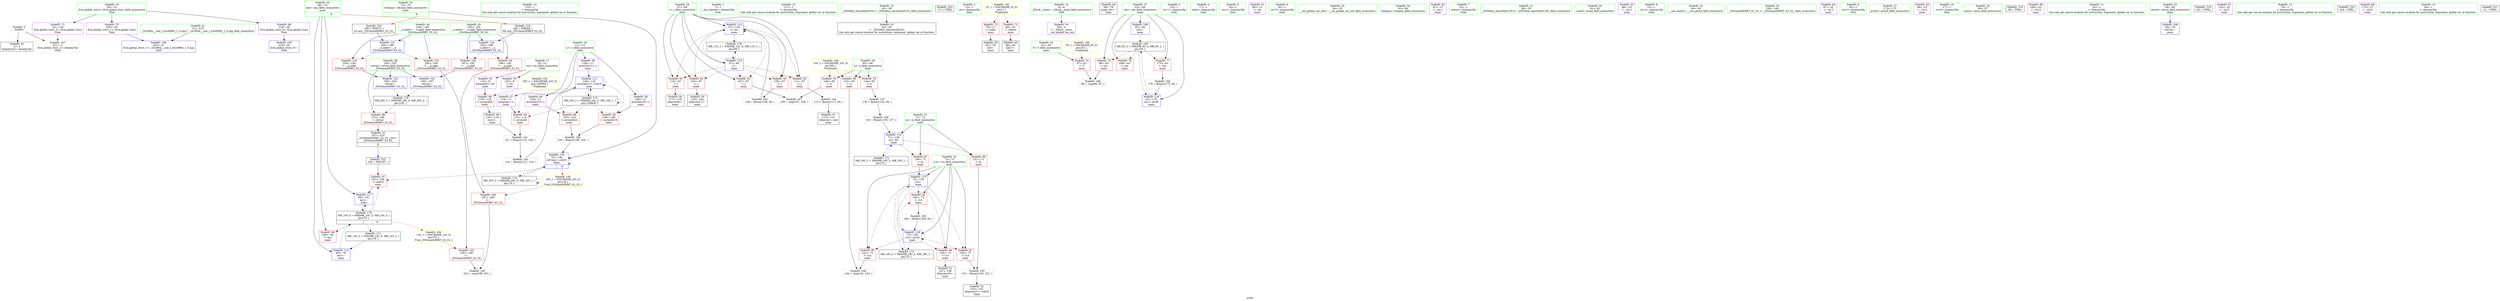 digraph "SVFG" {
	label="SVFG";

	Node0x5582c37e0be0 [shape=record,color=grey,label="{NodeID: 0\nNullPtr}"];
	Node0x5582c37e0be0 -> Node0x5582c37f88c0[style=solid];
	Node0x5582c37e0be0 -> Node0x5582c37f9750[style=solid];
	Node0x5582c37f8ed0 [shape=record,color=red,label="{NodeID: 97\n161\<--158\n\<--call24\nmain\n}"];
	Node0x5582c37f8ed0 -> Node0x5582c37fe770[style=solid];
	Node0x5582c37f6f00 [shape=record,color=green,label="{NodeID: 14\n123\<--1\n\<--dummyObj\nCan only get source location for instruction, argument, global var or function.}"];
	Node0x5582c37fc770 [shape=record,color=yellow,style=double,label="{NodeID: 194\n14V_1 = ENCHI(MR_14V_0)\npts\{70 \}\nFun[_ZSt3maxIiERKT_S2_S2_]}"];
	Node0x5582c37fc770 -> Node0x5582c37f93b0[style=dashed];
	Node0x5582c37f9ac0 [shape=record,color=blue,label="{NodeID: 111\n126\<--122\narrayidx12\<--sub10\nmain\n}"];
	Node0x5582c37f9ac0 -> Node0x5582c37fc340[style=dashed];
	Node0x5582c37f9ac0 -> Node0x5582c37fc4e0[style=dashed];
	Node0x5582c37f9ac0 -> Node0x5582c37f8e00[style=dashed];
	Node0x5582c37f9ac0 -> Node0x5582c37f9ac0[style=dashed];
	Node0x5582c37f9ac0 -> Node0x5582c3808ce0[style=dashed];
	Node0x5582c37f7c70 [shape=record,color=green,label="{NodeID: 28\n65\<--66\nn\<--n_field_insensitive\nmain\n}"];
	Node0x5582c37f7c70 -> Node0x5582c37fb710[style=solid];
	Node0x5582c37f7c70 -> Node0x5582c37fb7e0[style=solid];
	Node0x5582c37f7c70 -> Node0x5582c37fb8b0[style=solid];
	Node0x5582c37f88c0 [shape=record,color=black,label="{NodeID: 42\n2\<--3\ndummyVal\<--dummyVal\n}"];
	Node0x5582c38175a0 [shape=record,color=black,label="{NodeID: 222\n158 = PHI(187, )\n}"];
	Node0x5582c38175a0 -> Node0x5582c37f8ed0[style=solid];
	Node0x5582c37fa4a0 [shape=record,color=purple,label="{NodeID: 56\n118\<--8\narrayidx9\<--str\nmain\n}"];
	Node0x5582c37fa4a0 -> Node0x5582c37fc410[style=solid];
	Node0x5582c37fb030 [shape=record,color=purple,label="{NodeID: 70\n220\<--29\nllvm.global_ctors_1\<--llvm.global_ctors\nGlob }"];
	Node0x5582c37fb030 -> Node0x5582c37f9650[style=solid];
	Node0x5582c3801b60 [shape=record,color=grey,label="{NodeID: 167\n109 = cmp(107, 108, )\n}"];
	Node0x5582c37fbbf0 [shape=record,color=red,label="{NodeID: 84\n124\<--67\n\<--i\nmain\n}"];
	Node0x5582c37fbbf0 -> Node0x5582c37f9fc0[style=solid];
	Node0x5582c37f5f90 [shape=record,color=green,label="{NodeID: 1\n7\<--1\n__dso_handle\<--dummyObj\nGlob }"];
	Node0x5582c37f8fa0 [shape=record,color=red,label="{NodeID: 98\n210\<--190\n\<--retval\n_ZSt3maxIiERKT_S2_S2_\n}"];
	Node0x5582c37f8fa0 -> Node0x5582c37fa230[style=solid];
	Node0x5582c37f7000 [shape=record,color=green,label="{NodeID: 15\n137\<--1\n\<--dummyObj\nCan only get source location for instruction, argument, global var or function.}"];
	Node0x5582c37fc880 [shape=record,color=yellow,style=double,label="{NodeID: 195\n20V_1 = ENCHI(MR_20V_0)\npts\{76 \}\nFun[_ZSt3maxIiERKT_S2_S2_]}"];
	Node0x5582c37fc880 -> Node0x5582c37f9480[style=dashed];
	Node0x5582c37f9b90 [shape=record,color=blue,label="{NodeID: 112\n67\<--130\ni\<--inc\nmain\n}"];
	Node0x5582c37f9b90 -> Node0x5582c37fb980[style=dashed];
	Node0x5582c37f9b90 -> Node0x5582c37fba50[style=dashed];
	Node0x5582c37f9b90 -> Node0x5582c37fbb20[style=dashed];
	Node0x5582c37f9b90 -> Node0x5582c37fbbf0[style=dashed];
	Node0x5582c37f9b90 -> Node0x5582c37fbcc0[style=dashed];
	Node0x5582c37f9b90 -> Node0x5582c37f9b90[style=dashed];
	Node0x5582c37f9b90 -> Node0x5582c38073e0[style=dashed];
	Node0x5582c37f7d40 [shape=record,color=green,label="{NodeID: 29\n67\<--68\ni\<--i_field_insensitive\nmain\n}"];
	Node0x5582c37f7d40 -> Node0x5582c37fb980[style=solid];
	Node0x5582c37f7d40 -> Node0x5582c37fba50[style=solid];
	Node0x5582c37f7d40 -> Node0x5582c37fbb20[style=solid];
	Node0x5582c37f7d40 -> Node0x5582c37fbbf0[style=solid];
	Node0x5582c37f7d40 -> Node0x5582c37fbcc0[style=solid];
	Node0x5582c37f7d40 -> Node0x5582c37f99f0[style=solid];
	Node0x5582c37f7d40 -> Node0x5582c37f9b90[style=solid];
	Node0x5582c37f89c0 [shape=record,color=black,label="{NodeID: 43\n42\<--43\n\<--_ZNSt8ios_base4InitD1Ev\nCan only get source location for instruction, argument, global var or function.}"];
	Node0x5582c3817790 [shape=record,color=black,label="{NodeID: 223\n171 = PHI()\n}"];
	Node0x5582c37fa570 [shape=record,color=purple,label="{NodeID: 57\n114\<--11\narrayidx\<--s\nmain\n}"];
	Node0x5582c37fa570 -> Node0x5582c37fc340[style=solid];
	Node0x5582c37fb130 [shape=record,color=purple,label="{NodeID: 71\n221\<--29\nllvm.global_ctors_2\<--llvm.global_ctors\nGlob }"];
	Node0x5582c37fb130 -> Node0x5582c37f9750[style=solid];
	Node0x5582c3801ce0 [shape=record,color=grey,label="{NodeID: 168\n144 = cmp(142, 143, )\n}"];
	Node0x5582c37fbcc0 [shape=record,color=red,label="{NodeID: 85\n129\<--67\n\<--i\nmain\n}"];
	Node0x5582c37fbcc0 -> Node0x5582c3801560[style=solid];
	Node0x5582c37f6020 [shape=record,color=green,label="{NodeID: 2\n13\<--1\n.str\<--dummyObj\nGlob }"];
	Node0x5582c380afe0 [shape=record,color=yellow,style=double,label="{NodeID: 182\n2V_1 = ENCHI(MR_2V_0)\npts\{1 \}\nFun[main]}"];
	Node0x5582c380afe0 -> Node0x5582c37fb230[style=dashed];
	Node0x5582c380afe0 -> Node0x5582c37fb300[style=dashed];
	Node0x5582c37f9070 [shape=record,color=red,label="{NodeID: 99\n198\<--192\n\<--__a.addr\n_ZSt3maxIiERKT_S2_S2_\n}"];
	Node0x5582c37f9070 -> Node0x5582c37f93b0[style=solid];
	Node0x5582c37f7100 [shape=record,color=green,label="{NodeID: 16\n4\<--6\n_ZStL8__ioinit\<--_ZStL8__ioinit_field_insensitive\nGlob }"];
	Node0x5582c37f7100 -> Node0x5582c37fa300[style=solid];
	Node0x5582c37f9c60 [shape=record,color=blue,label="{NodeID: 113\n69\<--78\nans\<--\nmain\n}"];
	Node0x5582c37f9c60 -> Node0x5582c380a0e0[style=dashed];
	Node0x5582c37f7e10 [shape=record,color=green,label="{NodeID: 30\n69\<--70\nans\<--ans_field_insensitive\nmain\n|{|<s3>8}}"];
	Node0x5582c37f7e10 -> Node0x5582c37fbd90[style=solid];
	Node0x5582c37f7e10 -> Node0x5582c37f9c60[style=solid];
	Node0x5582c37f7e10 -> Node0x5582c37fe770[style=solid];
	Node0x5582c37f7e10:s3 -> Node0x5582c3817860[style=solid,color=red];
	Node0x5582c37f8ac0 [shape=record,color=black,label="{NodeID: 44\n58\<--78\nmain_ret\<--\nmain\n}"];
	Node0x5582c3817860 [shape=record,color=black,label="{NodeID: 224\n188 = PHI(69, )\n0th arg _ZSt3maxIiERKT_S2_S2_ }"];
	Node0x5582c3817860 -> Node0x5582c37fe9e0[style=solid];
	Node0x5582c37fa640 [shape=record,color=purple,label="{NodeID: 58\n126\<--11\narrayidx12\<--s\nmain\n}"];
	Node0x5582c37fa640 -> Node0x5582c37f9ac0[style=solid];
	Node0x5582c3800960 [shape=record,color=grey,label="{NodeID: 155\n152 = Binary(150, 151, )\n}"];
	Node0x5582c3800960 -> Node0x5582c37fa160[style=solid];
	Node0x5582c37fb230 [shape=record,color=red,label="{NodeID: 72\n79\<--17\n\<--stdin\nmain\n}"];
	Node0x5582c37fb230 -> Node0x5582c37f8b90[style=solid];
	Node0x5582c3806ee0 [shape=record,color=black,label="{NodeID: 169\nMR_8V_3 = PHI(MR_8V_4, MR_8V_2, )\npts\{64 \}\n}"];
	Node0x5582c3806ee0 -> Node0x5582c37fb4a0[style=dashed];
	Node0x5582c3806ee0 -> Node0x5582c37fb570[style=dashed];
	Node0x5582c3806ee0 -> Node0x5582c37fb640[style=dashed];
	Node0x5582c3806ee0 -> Node0x5582c37fe910[style=dashed];
	Node0x5582c37fbd90 [shape=record,color=red,label="{NodeID: 86\n169\<--69\n\<--ans\nmain\n}"];
	Node0x5582c37f60b0 [shape=record,color=green,label="{NodeID: 3\n15\<--1\n.str.1\<--dummyObj\nGlob }"];
	Node0x5582c37f9140 [shape=record,color=red,label="{NodeID: 100\n207\<--192\n\<--__a.addr\n_ZSt3maxIiERKT_S2_S2_\n}"];
	Node0x5582c37f9140 -> Node0x5582c37fec50[style=solid];
	Node0x5582c37f7200 [shape=record,color=green,label="{NodeID: 17\n8\<--10\nstr\<--str_field_insensitive\nGlob }"];
	Node0x5582c37f7200 -> Node0x5582c37fa3d0[style=solid];
	Node0x5582c37f7200 -> Node0x5582c37fa4a0[style=solid];
	Node0x5582c37f9d30 [shape=record,color=blue,label="{NodeID: 114\n71\<--136\nm\<--div\nmain\n}"];
	Node0x5582c37f9d30 -> Node0x5582c37fbe60[style=dashed];
	Node0x5582c37f9d30 -> Node0x5582c37fbf30[style=dashed];
	Node0x5582c37f9d30 -> Node0x5582c3807de0[style=dashed];
	Node0x5582c37f7ee0 [shape=record,color=green,label="{NodeID: 31\n71\<--72\nm\<--m_field_insensitive\nmain\n}"];
	Node0x5582c37f7ee0 -> Node0x5582c37fbe60[style=solid];
	Node0x5582c37f7ee0 -> Node0x5582c37fbf30[style=solid];
	Node0x5582c37f7ee0 -> Node0x5582c37f9d30[style=solid];
	Node0x5582c37f8b90 [shape=record,color=black,label="{NodeID: 45\n82\<--79\ncall\<--\nmain\n}"];
	Node0x5582c3817990 [shape=record,color=black,label="{NodeID: 225\n189 = PHI(75, )\n1st arg _ZSt3maxIiERKT_S2_S2_ }"];
	Node0x5582c3817990 -> Node0x5582c37feab0[style=solid];
	Node0x5582c37fa710 [shape=record,color=purple,label="{NodeID: 59\n148\<--11\narrayidx19\<--s\nmain\n}"];
	Node0x5582c37fa710 -> Node0x5582c37fc4e0[style=solid];
	Node0x5582c3800ae0 [shape=record,color=grey,label="{NodeID: 156\n136 = Binary(135, 137, )\n}"];
	Node0x5582c3800ae0 -> Node0x5582c37f9d30[style=solid];
	Node0x5582c37fb300 [shape=record,color=red,label="{NodeID: 73\n85\<--22\n\<--stdout\nmain\n}"];
	Node0x5582c37fb300 -> Node0x5582c37f8c60[style=solid];
	Node0x5582c38073e0 [shape=record,color=black,label="{NodeID: 170\nMR_12V_2 = PHI(MR_12V_4, MR_12V_1, )\npts\{68 \}\n}"];
	Node0x5582c38073e0 -> Node0x5582c37f99f0[style=dashed];
	Node0x5582c37fbe60 [shape=record,color=red,label="{NodeID: 87\n139\<--71\n\<--m\nmain\n}"];
	Node0x5582c37fbe60 -> Node0x5582c37fe5d0[style=solid];
	Node0x5582c37f6140 [shape=record,color=green,label="{NodeID: 4\n17\<--1\nstdin\<--dummyObj\nGlob }"];
	Node0x5582c380bbe0 [shape=record,color=yellow,style=double,label="{NodeID: 184\n6V_1 = ENCHI(MR_6V_0)\npts\{62 \}\nFun[main]}"];
	Node0x5582c380bbe0 -> Node0x5582c37fb3d0[style=dashed];
	Node0x5582c37f9210 [shape=record,color=red,label="{NodeID: 101\n200\<--194\n\<--__b.addr\n_ZSt3maxIiERKT_S2_S2_\n}"];
	Node0x5582c37f9210 -> Node0x5582c37f9480[style=solid];
	Node0x5582c37f7300 [shape=record,color=green,label="{NodeID: 18\n11\<--12\ns\<--s_field_insensitive\nGlob }"];
	Node0x5582c37f7300 -> Node0x5582c37fa570[style=solid];
	Node0x5582c37f7300 -> Node0x5582c37fa640[style=solid];
	Node0x5582c37f7300 -> Node0x5582c37fa710[style=solid];
	Node0x5582c37f7300 -> Node0x5582c37fa7e0[style=solid];
	Node0x5582c37fe5d0 [shape=record,color=blue,label="{NodeID: 115\n73\<--139\ni14\<--\nmain\n}"];
	Node0x5582c37fe5d0 -> Node0x5582c37fc000[style=dashed];
	Node0x5582c37fe5d0 -> Node0x5582c37fc0d0[style=dashed];
	Node0x5582c37fe5d0 -> Node0x5582c37fc1a0[style=dashed];
	Node0x5582c37fe5d0 -> Node0x5582c37fc270[style=dashed];
	Node0x5582c37fe5d0 -> Node0x5582c37fe840[style=dashed];
	Node0x5582c37fe5d0 -> Node0x5582c38082e0[style=dashed];
	Node0x5582c37f7fb0 [shape=record,color=green,label="{NodeID: 32\n73\<--74\ni14\<--i14_field_insensitive\nmain\n}"];
	Node0x5582c37f7fb0 -> Node0x5582c37fc000[style=solid];
	Node0x5582c37f7fb0 -> Node0x5582c37fc0d0[style=solid];
	Node0x5582c37f7fb0 -> Node0x5582c37fc1a0[style=solid];
	Node0x5582c37f7fb0 -> Node0x5582c37fc270[style=solid];
	Node0x5582c37f7fb0 -> Node0x5582c37fe5d0[style=solid];
	Node0x5582c37f7fb0 -> Node0x5582c37fe840[style=solid];
	Node0x5582c37f8c60 [shape=record,color=black,label="{NodeID: 46\n88\<--85\ncall1\<--\nmain\n}"];
	Node0x5582c37fa7e0 [shape=record,color=purple,label="{NodeID: 60\n154\<--11\narrayidx22\<--s\nmain\n}"];
	Node0x5582c37fa7e0 -> Node0x5582c37f8e00[style=solid];
	Node0x5582c3800c60 [shape=record,color=grey,label="{NodeID: 157\n135 = Binary(134, 94, )\n}"];
	Node0x5582c3800c60 -> Node0x5582c3800ae0[style=solid];
	Node0x5582c37fb3d0 [shape=record,color=red,label="{NodeID: 74\n97\<--61\n\<--T\nmain\n}"];
	Node0x5582c37fb3d0 -> Node0x5582c38019e0[style=solid];
	Node0x5582c38078e0 [shape=record,color=black,label="{NodeID: 171\nMR_14V_2 = PHI(MR_14V_4, MR_14V_1, )\npts\{70 \}\n}"];
	Node0x5582c38078e0 -> Node0x5582c37f9c60[style=dashed];
	Node0x5582c37fbf30 [shape=record,color=red,label="{NodeID: 88\n151\<--71\n\<--m\nmain\n}"];
	Node0x5582c37fbf30 -> Node0x5582c3800960[style=solid];
	Node0x5582c37f6980 [shape=record,color=green,label="{NodeID: 5\n18\<--1\n.str.2\<--dummyObj\nGlob }"];
	Node0x5582c37f92e0 [shape=record,color=red,label="{NodeID: 102\n204\<--194\n\<--__b.addr\n_ZSt3maxIiERKT_S2_S2_\n}"];
	Node0x5582c37f92e0 -> Node0x5582c37feb80[style=solid];
	Node0x5582c37f7400 [shape=record,color=green,label="{NodeID: 19\n29\<--33\nllvm.global_ctors\<--llvm.global_ctors_field_insensitive\nGlob }"];
	Node0x5582c37f7400 -> Node0x5582c37faf30[style=solid];
	Node0x5582c37f7400 -> Node0x5582c37fb030[style=solid];
	Node0x5582c37f7400 -> Node0x5582c37fb130[style=solid];
	Node0x5582c37fe6a0 [shape=record,color=blue,label="{NodeID: 116\n75\<--156\nref.tmp\<--sub23\nmain\n|{|<s3>8}}"];
	Node0x5582c37fe6a0 -> Node0x5582c37f8ed0[style=dashed];
	Node0x5582c37fe6a0 -> Node0x5582c37fe6a0[style=dashed];
	Node0x5582c37fe6a0 -> Node0x5582c38087e0[style=dashed];
	Node0x5582c37fe6a0:s3 -> Node0x5582c37fc880[style=dashed,color=red];
	Node0x5582c37f8080 [shape=record,color=green,label="{NodeID: 33\n75\<--76\nref.tmp\<--ref.tmp_field_insensitive\nmain\n|{|<s1>8}}"];
	Node0x5582c37f8080 -> Node0x5582c37fe6a0[style=solid];
	Node0x5582c37f8080:s1 -> Node0x5582c3817990[style=solid,color=red];
	Node0x5582c37f8d30 [shape=record,color=black,label="{NodeID: 47\n113\<--112\nidxprom\<--sub\nmain\n}"];
	Node0x5582c37fa8b0 [shape=record,color=purple,label="{NodeID: 61\n80\<--13\n\<--.str\nmain\n}"];
	Node0x5582c3800de0 [shape=record,color=grey,label="{NodeID: 158\n156 = Binary(149, 155, )\n}"];
	Node0x5582c3800de0 -> Node0x5582c37fe6a0[style=solid];
	Node0x5582c37fb4a0 [shape=record,color=red,label="{NodeID: 75\n96\<--63\n\<--cas\nmain\n}"];
	Node0x5582c37fb4a0 -> Node0x5582c38019e0[style=solid];
	Node0x5582c3807de0 [shape=record,color=black,label="{NodeID: 172\nMR_16V_2 = PHI(MR_16V_3, MR_16V_1, )\npts\{72 \}\n}"];
	Node0x5582c3807de0 -> Node0x5582c37f9d30[style=dashed];
	Node0x5582c37fc000 [shape=record,color=red,label="{NodeID: 89\n142\<--73\n\<--i14\nmain\n}"];
	Node0x5582c37fc000 -> Node0x5582c3801ce0[style=solid];
	Node0x5582c37f6a10 [shape=record,color=green,label="{NodeID: 6\n20\<--1\n.str.3\<--dummyObj\nGlob }"];
	Node0x5582c380bda0 [shape=record,color=yellow,style=double,label="{NodeID: 186\n10V_1 = ENCHI(MR_10V_0)\npts\{66 \}\nFun[main]}"];
	Node0x5582c380bda0 -> Node0x5582c37fb710[style=dashed];
	Node0x5582c380bda0 -> Node0x5582c37fb7e0[style=dashed];
	Node0x5582c380bda0 -> Node0x5582c37fb8b0[style=dashed];
	Node0x5582c37f93b0 [shape=record,color=red,label="{NodeID: 103\n199\<--198\n\<--\n_ZSt3maxIiERKT_S2_S2_\n}"];
	Node0x5582c37f93b0 -> Node0x5582c3801860[style=solid];
	Node0x5582c37f7500 [shape=record,color=green,label="{NodeID: 20\n34\<--35\n__cxx_global_var_init\<--__cxx_global_var_init_field_insensitive\n}"];
	Node0x5582c37fe770 [shape=record,color=blue,label="{NodeID: 117\n69\<--161\nans\<--\nmain\n}"];
	Node0x5582c37fe770 -> Node0x5582c380a0e0[style=dashed];
	Node0x5582c37f8150 [shape=record,color=green,label="{NodeID: 34\n83\<--84\nfreopen\<--freopen_field_insensitive\n}"];
	Node0x5582c37f9e20 [shape=record,color=black,label="{NodeID: 48\n117\<--116\nidxprom8\<--\nmain\n}"];
	Node0x5582c37fa980 [shape=record,color=purple,label="{NodeID: 62\n81\<--15\n\<--.str.1\nmain\n}"];
	Node0x5582c3800f60 [shape=record,color=grey,label="{NodeID: 159\n176 = Binary(175, 94, )\n}"];
	Node0x5582c3800f60 -> Node0x5582c37fe910[style=solid];
	Node0x5582c37fb570 [shape=record,color=red,label="{NodeID: 76\n168\<--63\n\<--cas\nmain\n}"];
	Node0x5582c38082e0 [shape=record,color=black,label="{NodeID: 173\nMR_18V_2 = PHI(MR_18V_4, MR_18V_1, )\npts\{74 \}\n}"];
	Node0x5582c38082e0 -> Node0x5582c37fe5d0[style=dashed];
	Node0x5582c37fc0d0 [shape=record,color=red,label="{NodeID: 90\n146\<--73\n\<--i14\nmain\n}"];
	Node0x5582c37fc0d0 -> Node0x5582c37fa090[style=solid];
	Node0x5582c37f6aa0 [shape=record,color=green,label="{NodeID: 7\n22\<--1\nstdout\<--dummyObj\nGlob }"];
	Node0x5582c37f9480 [shape=record,color=red,label="{NodeID: 104\n201\<--200\n\<--\n_ZSt3maxIiERKT_S2_S2_\n}"];
	Node0x5582c37f9480 -> Node0x5582c3801860[style=solid];
	Node0x5582c37f7600 [shape=record,color=green,label="{NodeID: 21\n38\<--39\n_ZNSt8ios_base4InitC1Ev\<--_ZNSt8ios_base4InitC1Ev_field_insensitive\n}"];
	Node0x5582c37fe840 [shape=record,color=blue,label="{NodeID: 118\n73\<--165\ni14\<--inc26\nmain\n}"];
	Node0x5582c37fe840 -> Node0x5582c37fc000[style=dashed];
	Node0x5582c37fe840 -> Node0x5582c37fc0d0[style=dashed];
	Node0x5582c37fe840 -> Node0x5582c37fc1a0[style=dashed];
	Node0x5582c37fe840 -> Node0x5582c37fc270[style=dashed];
	Node0x5582c37fe840 -> Node0x5582c37fe840[style=dashed];
	Node0x5582c37fe840 -> Node0x5582c38082e0[style=dashed];
	Node0x5582c37f8250 [shape=record,color=green,label="{NodeID: 35\n91\<--92\nscanf\<--scanf_field_insensitive\n}"];
	Node0x5582c37f9ef0 [shape=record,color=black,label="{NodeID: 49\n120\<--119\nconv\<--\nmain\n}"];
	Node0x5582c37f9ef0 -> Node0x5582c3801260[style=solid];
	Node0x5582c37faa50 [shape=record,color=purple,label="{NodeID: 63\n86\<--18\n\<--.str.2\nmain\n}"];
	Node0x5582c38010e0 [shape=record,color=grey,label="{NodeID: 160\n165 = Binary(164, 94, )\n}"];
	Node0x5582c38010e0 -> Node0x5582c37fe840[style=solid];
	Node0x5582c37fb640 [shape=record,color=red,label="{NodeID: 77\n175\<--63\n\<--cas\nmain\n}"];
	Node0x5582c37fb640 -> Node0x5582c3800f60[style=solid];
	Node0x5582c38087e0 [shape=record,color=black,label="{NodeID: 174\nMR_20V_2 = PHI(MR_20V_3, MR_20V_1, )\npts\{76 \}\n}"];
	Node0x5582c38087e0 -> Node0x5582c37fe6a0[style=dashed];
	Node0x5582c38087e0 -> Node0x5582c38087e0[style=dashed];
	Node0x5582c37fc1a0 [shape=record,color=red,label="{NodeID: 91\n150\<--73\n\<--i14\nmain\n}"];
	Node0x5582c37fc1a0 -> Node0x5582c3800960[style=solid];
	Node0x5582c37f6b30 [shape=record,color=green,label="{NodeID: 8\n23\<--1\n.str.4\<--dummyObj\nGlob }"];
	Node0x5582c37f9550 [shape=record,color=blue,label="{NodeID: 105\n219\<--30\nllvm.global_ctors_0\<--\nGlob }"];
	Node0x5582c37f7700 [shape=record,color=green,label="{NodeID: 22\n44\<--45\n__cxa_atexit\<--__cxa_atexit_field_insensitive\n}"];
	Node0x5582c37fe910 [shape=record,color=blue,label="{NodeID: 119\n63\<--176\ncas\<--inc30\nmain\n}"];
	Node0x5582c37fe910 -> Node0x5582c3806ee0[style=dashed];
	Node0x5582c37f8350 [shape=record,color=green,label="{NodeID: 36\n159\<--160\n_ZSt3maxIiERKT_S2_S2_\<--_ZSt3maxIiERKT_S2_S2__field_insensitive\n}"];
	Node0x5582c37f9fc0 [shape=record,color=black,label="{NodeID: 50\n125\<--124\nidxprom11\<--\nmain\n}"];
	Node0x5582c37fab20 [shape=record,color=purple,label="{NodeID: 64\n87\<--20\n\<--.str.3\nmain\n}"];
	Node0x5582c3801260 [shape=record,color=grey,label="{NodeID: 161\n121 = Binary(115, 120, )\n}"];
	Node0x5582c3801260 -> Node0x5582c38013e0[style=solid];
	Node0x5582c37fb710 [shape=record,color=red,label="{NodeID: 78\n108\<--65\n\<--n\nmain\n}"];
	Node0x5582c37fb710 -> Node0x5582c3801b60[style=solid];
	Node0x5582c3808ce0 [shape=record,color=black,label="{NodeID: 175\nMR_24V_2 = PHI(MR_24V_3, MR_24V_1, )\npts\{120000 \}\n}"];
	Node0x5582c3808ce0 -> Node0x5582c37fc340[style=dashed];
	Node0x5582c3808ce0 -> Node0x5582c37fc4e0[style=dashed];
	Node0x5582c3808ce0 -> Node0x5582c37f8e00[style=dashed];
	Node0x5582c3808ce0 -> Node0x5582c37f9ac0[style=dashed];
	Node0x5582c3808ce0 -> Node0x5582c3808ce0[style=dashed];
	Node0x5582c37fc270 [shape=record,color=red,label="{NodeID: 92\n164\<--73\n\<--i14\nmain\n}"];
	Node0x5582c37fc270 -> Node0x5582c38010e0[style=solid];
	Node0x5582c37f6bc0 [shape=record,color=green,label="{NodeID: 9\n25\<--1\n.str.5\<--dummyObj\nGlob }"];
	Node0x5582c37f9650 [shape=record,color=blue,label="{NodeID: 106\n220\<--31\nllvm.global_ctors_1\<--_GLOBAL__sub_I_lzw4896s_1_0.cpp\nGlob }"];
	Node0x5582c37f7800 [shape=record,color=green,label="{NodeID: 23\n43\<--49\n_ZNSt8ios_base4InitD1Ev\<--_ZNSt8ios_base4InitD1Ev_field_insensitive\n}"];
	Node0x5582c37f7800 -> Node0x5582c37f89c0[style=solid];
	Node0x5582c37fe9e0 [shape=record,color=blue,label="{NodeID: 120\n192\<--188\n__a.addr\<--__a\n_ZSt3maxIiERKT_S2_S2_\n}"];
	Node0x5582c37fe9e0 -> Node0x5582c37f9070[style=dashed];
	Node0x5582c37fe9e0 -> Node0x5582c37f9140[style=dashed];
	Node0x5582c37f8450 [shape=record,color=green,label="{NodeID: 37\n172\<--173\nprintf\<--printf_field_insensitive\n}"];
	Node0x5582c37fa090 [shape=record,color=black,label="{NodeID: 51\n147\<--146\nidxprom18\<--\nmain\n}"];
	Node0x5582c37fabf0 [shape=record,color=purple,label="{NodeID: 65\n89\<--23\n\<--.str.4\nmain\n}"];
	Node0x5582c38013e0 [shape=record,color=grey,label="{NodeID: 162\n122 = Binary(121, 123, )\n}"];
	Node0x5582c38013e0 -> Node0x5582c37f9ac0[style=solid];
	Node0x5582c37fb7e0 [shape=record,color=red,label="{NodeID: 79\n134\<--65\n\<--n\nmain\n}"];
	Node0x5582c37fb7e0 -> Node0x5582c3800c60[style=solid];
	Node0x5582c37fc340 [shape=record,color=red,label="{NodeID: 93\n115\<--114\n\<--arrayidx\nmain\n}"];
	Node0x5582c37fc340 -> Node0x5582c3801260[style=solid];
	Node0x5582c37f6c50 [shape=record,color=green,label="{NodeID: 10\n27\<--1\n.str.6\<--dummyObj\nGlob }"];
	Node0x5582c37f9750 [shape=record,color=blue, style = dotted,label="{NodeID: 107\n221\<--3\nllvm.global_ctors_2\<--dummyVal\nGlob }"];
	Node0x5582c37f7900 [shape=record,color=green,label="{NodeID: 24\n56\<--57\nmain\<--main_field_insensitive\n}"];
	Node0x5582c37feab0 [shape=record,color=blue,label="{NodeID: 121\n194\<--189\n__b.addr\<--__b\n_ZSt3maxIiERKT_S2_S2_\n}"];
	Node0x5582c37feab0 -> Node0x5582c37f9210[style=dashed];
	Node0x5582c37feab0 -> Node0x5582c37f92e0[style=dashed];
	Node0x5582c37f8550 [shape=record,color=green,label="{NodeID: 38\n190\<--191\nretval\<--retval_field_insensitive\n_ZSt3maxIiERKT_S2_S2_\n}"];
	Node0x5582c37f8550 -> Node0x5582c37f8fa0[style=solid];
	Node0x5582c37f8550 -> Node0x5582c37feb80[style=solid];
	Node0x5582c37f8550 -> Node0x5582c37fec50[style=solid];
	Node0x5582c35ec560 [shape=record,color=black,label="{NodeID: 218\n90 = PHI()\n}"];
	Node0x5582c37fa160 [shape=record,color=black,label="{NodeID: 52\n153\<--152\nidxprom21\<--sub20\nmain\n}"];
	Node0x5582c37facc0 [shape=record,color=purple,label="{NodeID: 66\n100\<--23\n\<--.str.4\nmain\n}"];
	Node0x5582c3801560 [shape=record,color=grey,label="{NodeID: 163\n130 = Binary(129, 94, )\n}"];
	Node0x5582c3801560 -> Node0x5582c37f9b90[style=solid];
	Node0x5582c37fb8b0 [shape=record,color=red,label="{NodeID: 80\n143\<--65\n\<--n\nmain\n}"];
	Node0x5582c37fb8b0 -> Node0x5582c3801ce0[style=solid];
	Node0x5582c37fc410 [shape=record,color=red,label="{NodeID: 94\n119\<--118\n\<--arrayidx9\nmain\n}"];
	Node0x5582c37fc410 -> Node0x5582c37f9ef0[style=solid];
	Node0x5582c37f6ce0 [shape=record,color=green,label="{NodeID: 11\n30\<--1\n\<--dummyObj\nCan only get source location for instruction, argument, global var or function.}"];
	Node0x5582c37f9850 [shape=record,color=blue,label="{NodeID: 108\n59\<--78\nretval\<--\nmain\n}"];
	Node0x5582c37f7a00 [shape=record,color=green,label="{NodeID: 25\n59\<--60\nretval\<--retval_field_insensitive\nmain\n}"];
	Node0x5582c37f7a00 -> Node0x5582c37f9850[style=solid];
	Node0x5582c37feb80 [shape=record,color=blue,label="{NodeID: 122\n190\<--204\nretval\<--\n_ZSt3maxIiERKT_S2_S2_\n}"];
	Node0x5582c37feb80 -> Node0x5582c3809be0[style=dashed];
	Node0x5582c37f8620 [shape=record,color=green,label="{NodeID: 39\n192\<--193\n__a.addr\<--__a.addr_field_insensitive\n_ZSt3maxIiERKT_S2_S2_\n}"];
	Node0x5582c37f8620 -> Node0x5582c37f9070[style=solid];
	Node0x5582c37f8620 -> Node0x5582c37f9140[style=solid];
	Node0x5582c37f8620 -> Node0x5582c37fe9e0[style=solid];
	Node0x5582c38172a0 [shape=record,color=black,label="{NodeID: 219\n101 = PHI()\n}"];
	Node0x5582c37fa230 [shape=record,color=black,label="{NodeID: 53\n187\<--210\n_ZSt3maxIiERKT_S2_S2__ret\<--\n_ZSt3maxIiERKT_S2_S2_\n|{<s0>8}}"];
	Node0x5582c37fa230:s0 -> Node0x5582c38175a0[style=solid,color=blue];
	Node0x5582c37fad90 [shape=record,color=purple,label="{NodeID: 67\n102\<--25\n\<--.str.5\nmain\n}"];
	Node0x5582c38016e0 [shape=record,color=grey,label="{NodeID: 164\n112 = Binary(111, 94, )\n}"];
	Node0x5582c38016e0 -> Node0x5582c37f8d30[style=solid];
	Node0x5582c37fb980 [shape=record,color=red,label="{NodeID: 81\n107\<--67\n\<--i\nmain\n}"];
	Node0x5582c37fb980 -> Node0x5582c3801b60[style=solid];
	Node0x5582c3809be0 [shape=record,color=black,label="{NodeID: 178\nMR_28V_3 = PHI(MR_28V_4, MR_28V_2, )\npts\{191 \}\n}"];
	Node0x5582c3809be0 -> Node0x5582c37f8fa0[style=dashed];
	Node0x5582c37fc4e0 [shape=record,color=red,label="{NodeID: 95\n149\<--148\n\<--arrayidx19\nmain\n}"];
	Node0x5582c37fc4e0 -> Node0x5582c3800de0[style=solid];
	Node0x5582c37f6d70 [shape=record,color=green,label="{NodeID: 12\n78\<--1\n\<--dummyObj\nCan only get source location for instruction, argument, global var or function.}"];
	Node0x5582c37fc5b0 [shape=record,color=yellow,style=double,label="{NodeID: 192\n22V_1 = ENCHI(MR_22V_0)\npts\{100000 \}\nFun[main]}"];
	Node0x5582c37fc5b0 -> Node0x5582c37fc410[style=dashed];
	Node0x5582c37f9920 [shape=record,color=blue,label="{NodeID: 109\n63\<--94\ncas\<--\nmain\n}"];
	Node0x5582c37f9920 -> Node0x5582c3806ee0[style=dashed];
	Node0x5582c37f7ad0 [shape=record,color=green,label="{NodeID: 26\n61\<--62\nT\<--T_field_insensitive\nmain\n}"];
	Node0x5582c37f7ad0 -> Node0x5582c37fb3d0[style=solid];
	Node0x5582c37fec50 [shape=record,color=blue,label="{NodeID: 123\n190\<--207\nretval\<--\n_ZSt3maxIiERKT_S2_S2_\n}"];
	Node0x5582c37fec50 -> Node0x5582c3809be0[style=dashed];
	Node0x5582c37f86f0 [shape=record,color=green,label="{NodeID: 40\n194\<--195\n__b.addr\<--__b.addr_field_insensitive\n_ZSt3maxIiERKT_S2_S2_\n}"];
	Node0x5582c37f86f0 -> Node0x5582c37f9210[style=solid];
	Node0x5582c37f86f0 -> Node0x5582c37f92e0[style=solid];
	Node0x5582c37f86f0 -> Node0x5582c37feab0[style=solid];
	Node0x5582c38173a0 [shape=record,color=black,label="{NodeID: 220\n104 = PHI()\n}"];
	Node0x5582c37fa300 [shape=record,color=purple,label="{NodeID: 54\n40\<--4\n\<--_ZStL8__ioinit\n__cxx_global_var_init\n}"];
	Node0x5582c37fae60 [shape=record,color=purple,label="{NodeID: 68\n170\<--27\n\<--.str.6\nmain\n}"];
	Node0x5582c3801860 [shape=record,color=grey,label="{NodeID: 165\n202 = cmp(199, 201, )\n}"];
	Node0x5582c37fba50 [shape=record,color=red,label="{NodeID: 82\n111\<--67\n\<--i\nmain\n}"];
	Node0x5582c37fba50 -> Node0x5582c38016e0[style=solid];
	Node0x5582c380a0e0 [shape=record,color=black,label="{NodeID: 179\nMR_14V_4 = PHI(MR_14V_5, MR_14V_3, )\npts\{70 \}\n|{|<s4>8}}"];
	Node0x5582c380a0e0 -> Node0x5582c37fbd90[style=dashed];
	Node0x5582c380a0e0 -> Node0x5582c37f8ed0[style=dashed];
	Node0x5582c380a0e0 -> Node0x5582c37fe770[style=dashed];
	Node0x5582c380a0e0 -> Node0x5582c38078e0[style=dashed];
	Node0x5582c380a0e0:s4 -> Node0x5582c37fc770[style=dashed,color=red];
	Node0x5582c37f8e00 [shape=record,color=red,label="{NodeID: 96\n155\<--154\n\<--arrayidx22\nmain\n}"];
	Node0x5582c37f8e00 -> Node0x5582c3800de0[style=solid];
	Node0x5582c37f6e00 [shape=record,color=green,label="{NodeID: 13\n94\<--1\n\<--dummyObj\nCan only get source location for instruction, argument, global var or function.}"];
	Node0x5582c37f99f0 [shape=record,color=blue,label="{NodeID: 110\n67\<--94\ni\<--\nmain\n}"];
	Node0x5582c37f99f0 -> Node0x5582c37fb980[style=dashed];
	Node0x5582c37f99f0 -> Node0x5582c37fba50[style=dashed];
	Node0x5582c37f99f0 -> Node0x5582c37fbb20[style=dashed];
	Node0x5582c37f99f0 -> Node0x5582c37fbbf0[style=dashed];
	Node0x5582c37f99f0 -> Node0x5582c37fbcc0[style=dashed];
	Node0x5582c37f99f0 -> Node0x5582c37f9b90[style=dashed];
	Node0x5582c37f99f0 -> Node0x5582c38073e0[style=dashed];
	Node0x5582c37f7ba0 [shape=record,color=green,label="{NodeID: 27\n63\<--64\ncas\<--cas_field_insensitive\nmain\n}"];
	Node0x5582c37f7ba0 -> Node0x5582c37fb4a0[style=solid];
	Node0x5582c37f7ba0 -> Node0x5582c37fb570[style=solid];
	Node0x5582c37f7ba0 -> Node0x5582c37fb640[style=solid];
	Node0x5582c37f7ba0 -> Node0x5582c37f9920[style=solid];
	Node0x5582c37f7ba0 -> Node0x5582c37fe910[style=solid];
	Node0x5582c37f87c0 [shape=record,color=green,label="{NodeID: 41\n31\<--215\n_GLOBAL__sub_I_lzw4896s_1_0.cpp\<--_GLOBAL__sub_I_lzw4896s_1_0.cpp_field_insensitive\n}"];
	Node0x5582c37f87c0 -> Node0x5582c37f9650[style=solid];
	Node0x5582c38174a0 [shape=record,color=black,label="{NodeID: 221\n41 = PHI()\n}"];
	Node0x5582c37fa3d0 [shape=record,color=purple,label="{NodeID: 55\n103\<--8\n\<--str\nmain\n}"];
	Node0x5582c37faf30 [shape=record,color=purple,label="{NodeID: 69\n219\<--29\nllvm.global_ctors_0\<--llvm.global_ctors\nGlob }"];
	Node0x5582c37faf30 -> Node0x5582c37f9550[style=solid];
	Node0x5582c38019e0 [shape=record,color=grey,label="{NodeID: 166\n98 = cmp(96, 97, )\n}"];
	Node0x5582c37fbb20 [shape=record,color=red,label="{NodeID: 83\n116\<--67\n\<--i\nmain\n}"];
	Node0x5582c37fbb20 -> Node0x5582c37f9e20[style=solid];
}
